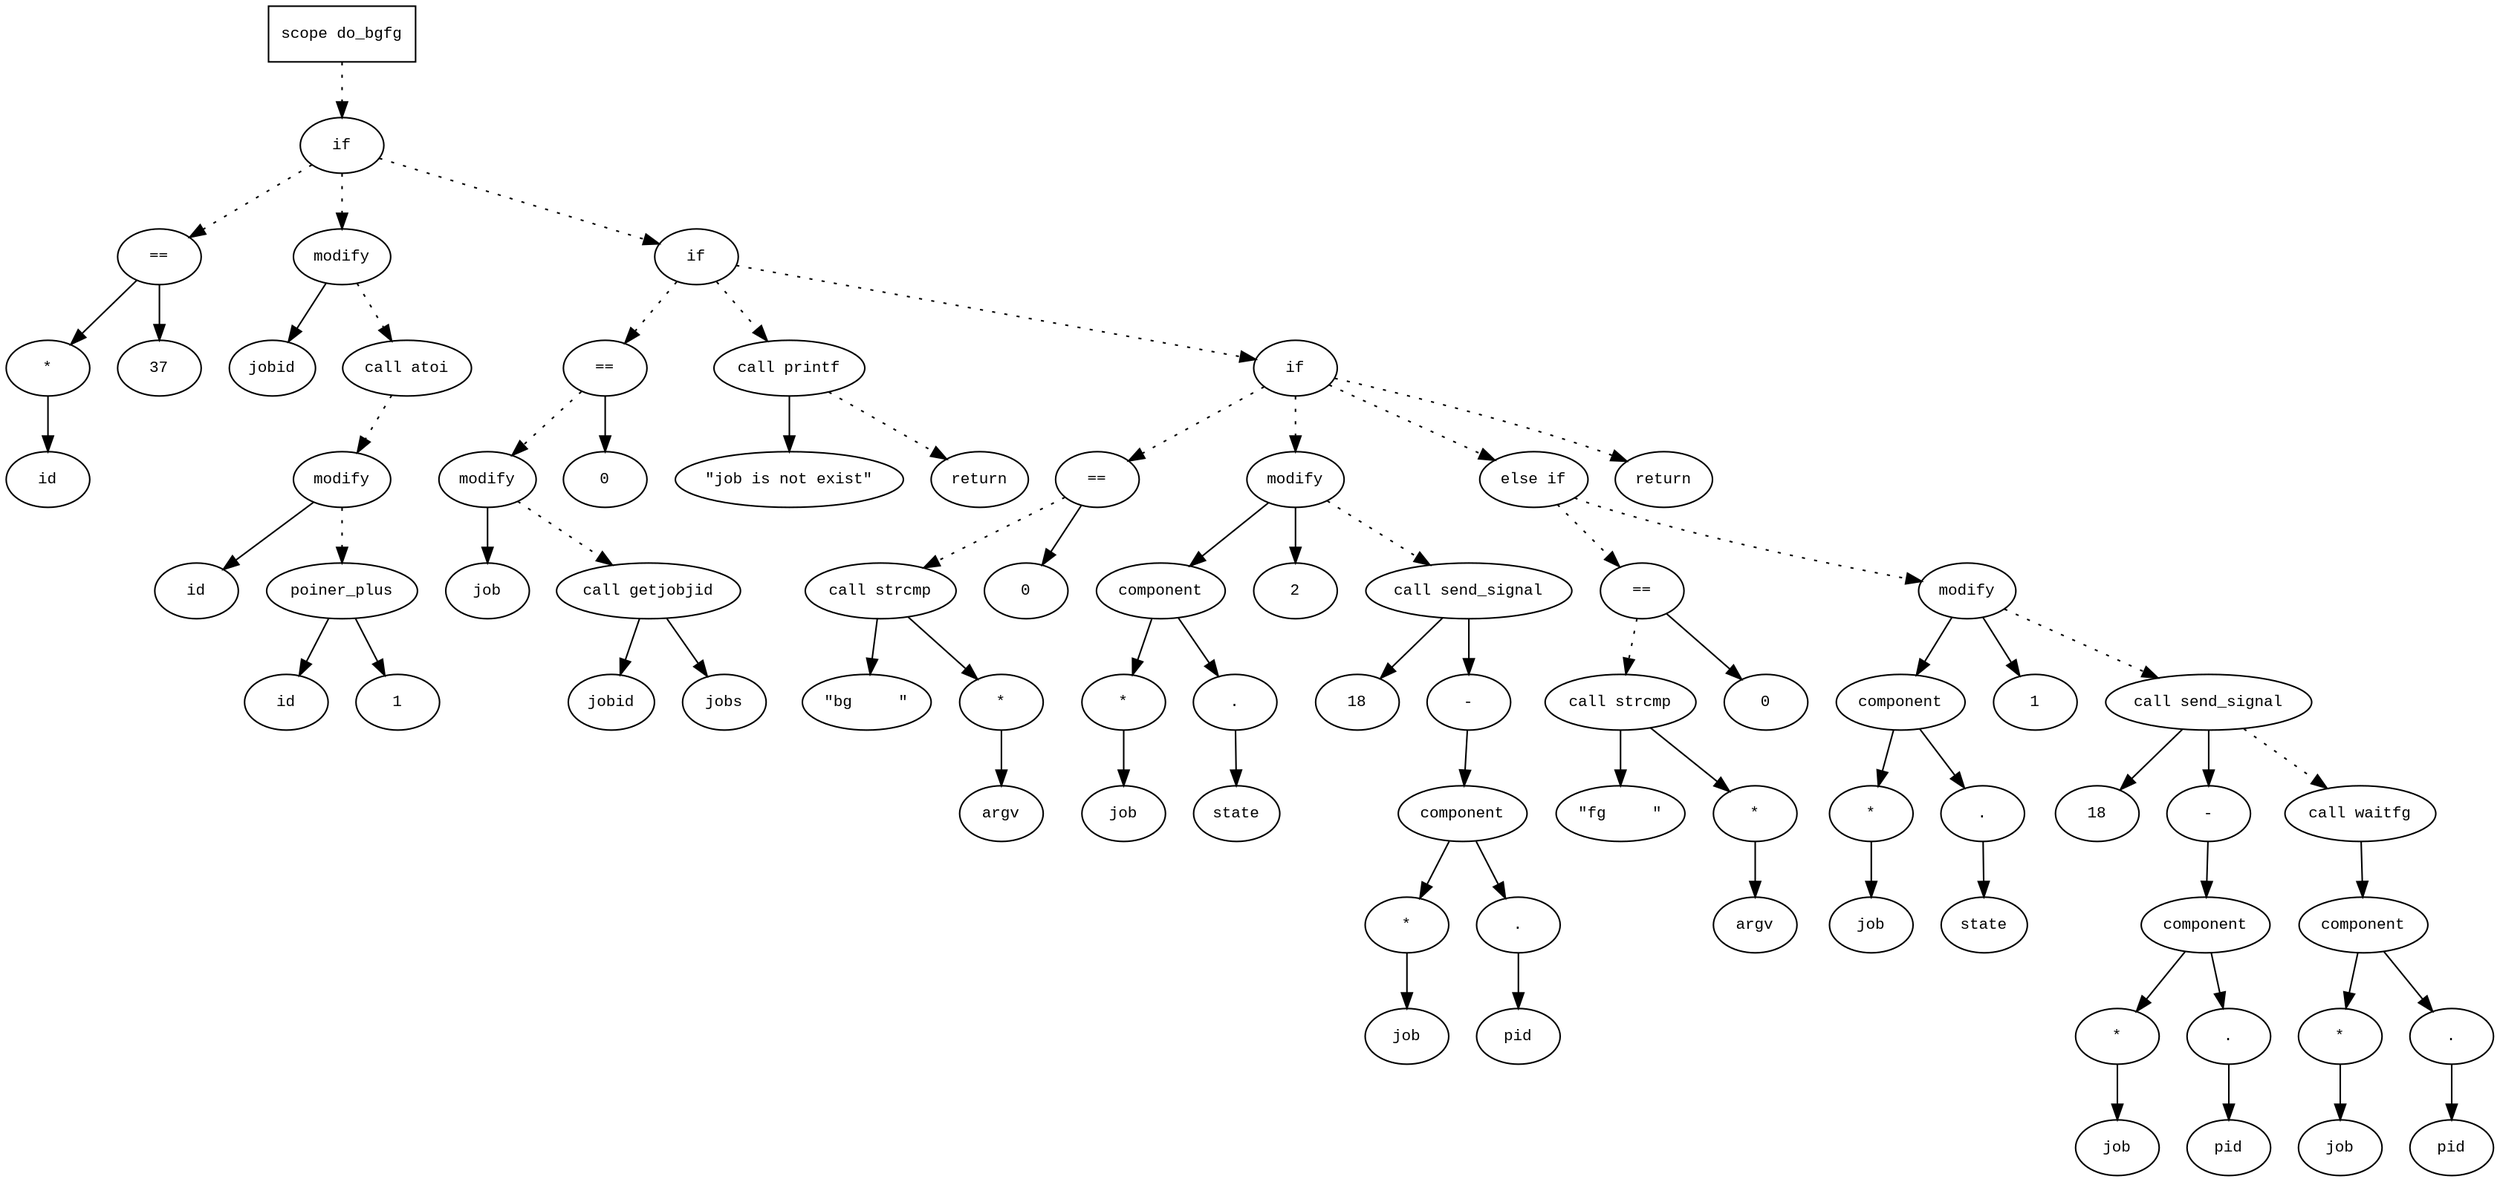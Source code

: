 digraph AST {
  graph [fontname="Times New Roman",fontsize=10];
  node  [fontname="Courier New",fontsize=10];
  edge  [fontname="Times New Roman",fontsize=10];

  node1 [label="scope do_bgfg",shape=box];
  node2 [label="if",shape=ellipse];
  node1 -> node2 [style=dotted];
  node3 [label="==",shape=ellipse];
  node4 [label="*",shape=ellipse];
  node5 [label="id",shape=ellipse];
  node4 -> node5;
  node3 -> node4;
  node6 [label="37",shape=ellipse];
  node3 -> node6;
  node2 -> node3 [style=dotted];
  node7 [label="modify",shape=ellipse];
  node8 [label="jobid",shape=ellipse];
  node7 -> node8;
  node9 [label="call atoi",shape=ellipse];
  node10 [label="modify",shape=ellipse];
  node11 [label="id",shape=ellipse];
  node10 -> node11;
  node12 [label="poiner_plus",shape=ellipse];
  node13 [label="id",shape=ellipse];
  node12 -> node13;
  node14 [label="1",shape=ellipse];
  node12 -> node14;
  node10 -> node12 [style=dotted];
  node9 -> node10 [style=dotted];
  node7 -> node9 [style=dotted];
  node2 -> node7 [style=dotted];
  node15 [label="if",shape=ellipse];
  node2 -> node15 [style=dotted];
  node16 [label="==",shape=ellipse];
  node17 [label="modify",shape=ellipse];
  node18 [label="job",shape=ellipse];
  node17 -> node18;
  node19 [label="call getjobjid",shape=ellipse];
  node20 [label="jobid",shape=ellipse];
  node19 -> node20;
  node21 [label="jobs",shape=ellipse];
  node19 -> node21;
  node17 -> node19 [style=dotted];
  node16 -> node17 [style=dotted];
  node22 [label="0",shape=ellipse];
  node16 -> node22;
  node15 -> node16 [style=dotted];
  node23 [label="call printf",shape=ellipse];
  node24 [label="\"job is not exist\"",shape=ellipse];
  node23 -> node24;
  node15 -> node23 [style=dotted];
  node25 [label="return",shape=ellipse];
  node23 -> node25 [style=dotted];
  node26 [label="if",shape=ellipse];
  node15 -> node26 [style=dotted];
  node27 [label="==",shape=ellipse];
  node28 [label="call strcmp",shape=ellipse];
  node29 [label="\"bg     \"",shape=ellipse];
  node28 -> node29;
  node30 [label="*",shape=ellipse];
  node31 [label="argv",shape=ellipse];
  node30 -> node31;
  node28 -> node30;
  node27 -> node28 [style=dotted];
  node32 [label="0",shape=ellipse];
  node27 -> node32;
  node26 -> node27 [style=dotted];
  node33 [label="modify",shape=ellipse];
  node34 [label="component",shape=ellipse];
  node33 -> node34;
  node35 [label="*",shape=ellipse];
  node36 [label="job",shape=ellipse];
  node35 -> node36;
  node34 -> node35;
  node37 [label=".",shape=ellipse];
  node34 -> node37;
  node38 [label="state",shape=ellipse];
  node37 -> node38;
  node39 [label="2",shape=ellipse];
  node33 -> node39;
  node26 -> node33 [style=dotted];
  node40 [label="call send_signal",shape=ellipse];
  node41 [label="18",shape=ellipse];
  node40 -> node41;
  node42 [label="-",shape=ellipse];
  node43 [label="component",shape=ellipse];
  node42 -> node43;
  node44 [label="*",shape=ellipse];
  node45 [label="job",shape=ellipse];
  node44 -> node45;
  node43 -> node44;
  node46 [label=".",shape=ellipse];
  node43 -> node46;
  node47 [label="pid",shape=ellipse];
  node46 -> node47;
  node40 -> node42;
  node33 -> node40 [style=dotted];
  node48 [label="else if",shape=ellipse];
  node26 -> node48 [style=dotted];
  node49 [label="==",shape=ellipse];
  node50 [label="call strcmp",shape=ellipse];
  node51 [label="\"fg     \"",shape=ellipse];
  node50 -> node51;
  node52 [label="*",shape=ellipse];
  node53 [label="argv",shape=ellipse];
  node52 -> node53;
  node50 -> node52;
  node49 -> node50 [style=dotted];
  node54 [label="0",shape=ellipse];
  node49 -> node54;
  node48 -> node49 [style=dotted];
  node55 [label="modify",shape=ellipse];
  node56 [label="component",shape=ellipse];
  node55 -> node56;
  node57 [label="*",shape=ellipse];
  node58 [label="job",shape=ellipse];
  node57 -> node58;
  node56 -> node57;
  node59 [label=".",shape=ellipse];
  node56 -> node59;
  node60 [label="state",shape=ellipse];
  node59 -> node60;
  node61 [label="1",shape=ellipse];
  node55 -> node61;
  node48 -> node55 [style=dotted];
  node62 [label="call send_signal",shape=ellipse];
  node63 [label="18",shape=ellipse];
  node62 -> node63;
  node64 [label="-",shape=ellipse];
  node65 [label="component",shape=ellipse];
  node64 -> node65;
  node66 [label="*",shape=ellipse];
  node67 [label="job",shape=ellipse];
  node66 -> node67;
  node65 -> node66;
  node68 [label=".",shape=ellipse];
  node65 -> node68;
  node69 [label="pid",shape=ellipse];
  node68 -> node69;
  node62 -> node64;
  node55 -> node62 [style=dotted];
  node70 [label="call waitfg",shape=ellipse];
  node71 [label="component",shape=ellipse];
  node70 -> node71;
  node72 [label="*",shape=ellipse];
  node73 [label="job",shape=ellipse];
  node72 -> node73;
  node71 -> node72;
  node74 [label=".",shape=ellipse];
  node71 -> node74;
  node75 [label="pid",shape=ellipse];
  node74 -> node75;
  node62 -> node70 [style=dotted];
  node76 [label="return",shape=ellipse];
  node26 -> node76 [style=dotted];
} 